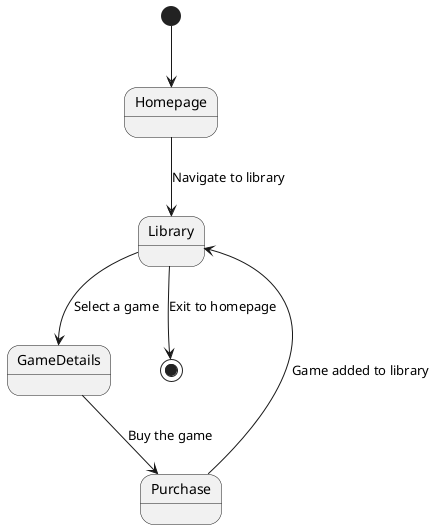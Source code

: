@startuml
[*] --> Homepage

Homepage --> Library : Navigate to library
Library --> GameDetails : Select a game
GameDetails --> Purchase : Buy the game
Purchase --> Library : Game added to library
Library --> [*] : Exit to homepage

@enduml

